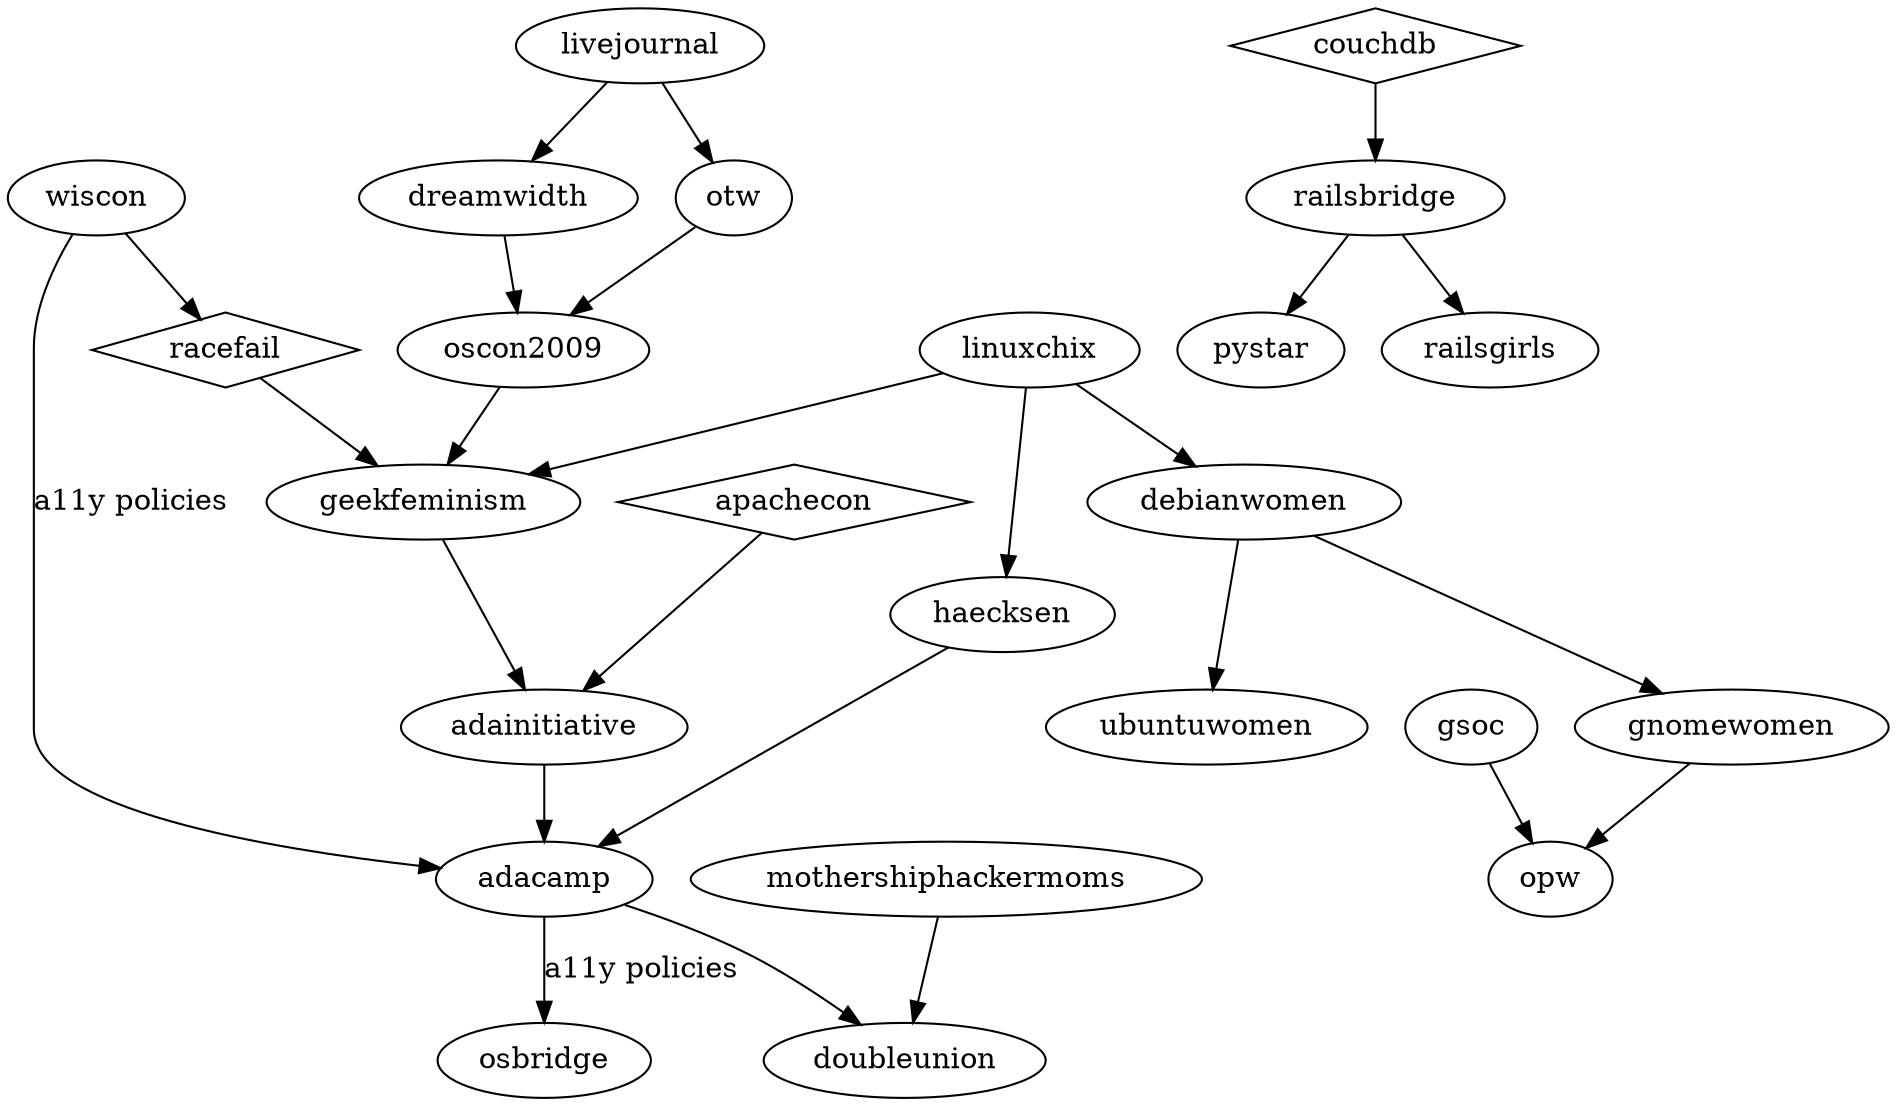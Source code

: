 digraph G {

  /*
     The following shapes are used for different types of things:
     oval = geek feminist/women-in-tech/etc organisation
     diamond = event/incident (cf. GF wiki "Timeline of Incidents")
  */

  /* Skud set up the GF wiki in 2008, mostly inspired by earlier "women
   * in open source" communities such as linuxchix */
  linuxchix -> geekfeminism;

  /* in 2009, Racefail introduced Skud and other GF wiki contributors to
   * a lot of new ideas */
  racefail -> geekfeminism;
  racefail [shape=diamond];

  /* in 2010, the Noirin Plunkett's assault at ApacheCon triggered
   * discussions about anti-harassment that would lead to the formation
   * of the Ada Initiative */
  apachecon -> adainitiative;
  apachecon [shape=diamond];

  geekfeminism -> adainitiative;
  adainitiative -> adacamp;

  /* Adacamp was inspired in some ways by Wiscon, eg. accessibility */
  wiscon -> adacamp [label="a11y policies"];
  /* and then open source bridge picked up some of that from adacamp */
  adacamp -> osbridge [label="a11y policies"];

  /* DoubleUnion came out of AdaCamp SF in 2012 */
  adacamp -> doubleunion;
  /* pretty sure mothership hackermoms was also an inspiration? */
  mothershiphackermoms -> doubleunion;

  /* Various early women-in-open-source mailing lists etc */
  linuxchix -> debianwomen;
  debianwomen -> ubuntuwomen;
  debianwomen -> gnomewomen;

  /* LinuxChix inspired the Haecksen miniconf at LCA */
  linuxchix -> haecksen;

  /* Both creations of Mary Gardiner's, one of the inputs to AdaCamp is
     what wasn't possible with Haecksen */
  haecksen -> adacamp;

  /* RailsBridge happened in response to the CouchDB incident at
   * GoGaRuCo */
  couchdb -> railsbridge;
  couchdb [shape=diamond];
  railsbridge -> pystar;
  railsbridge -> railsgirls;

  gnomewomen -> opw;
  /* Google Summer of Code influenced OPW in two ways: 1. form 2. lack
   * of women applicants to GSoc. */
  gsoc -> opw;
  wiscon -> racefail;

  /* Livejournal (esp. their fail) inspired DW and OTW */
  livejournal -> dreamwidth;
  livejournal -> otw;

  /* Dreamwidth and OTW inspired Skud's 2009 OSCON keynote */
  dreamwidth -> oscon2009;
  otw -> oscon2009;

  /* GF blog came out of the oscon2009 keynote, as a place to have
   * ongoing conversations */
  oscon2009 -> geekfeminism;
}
